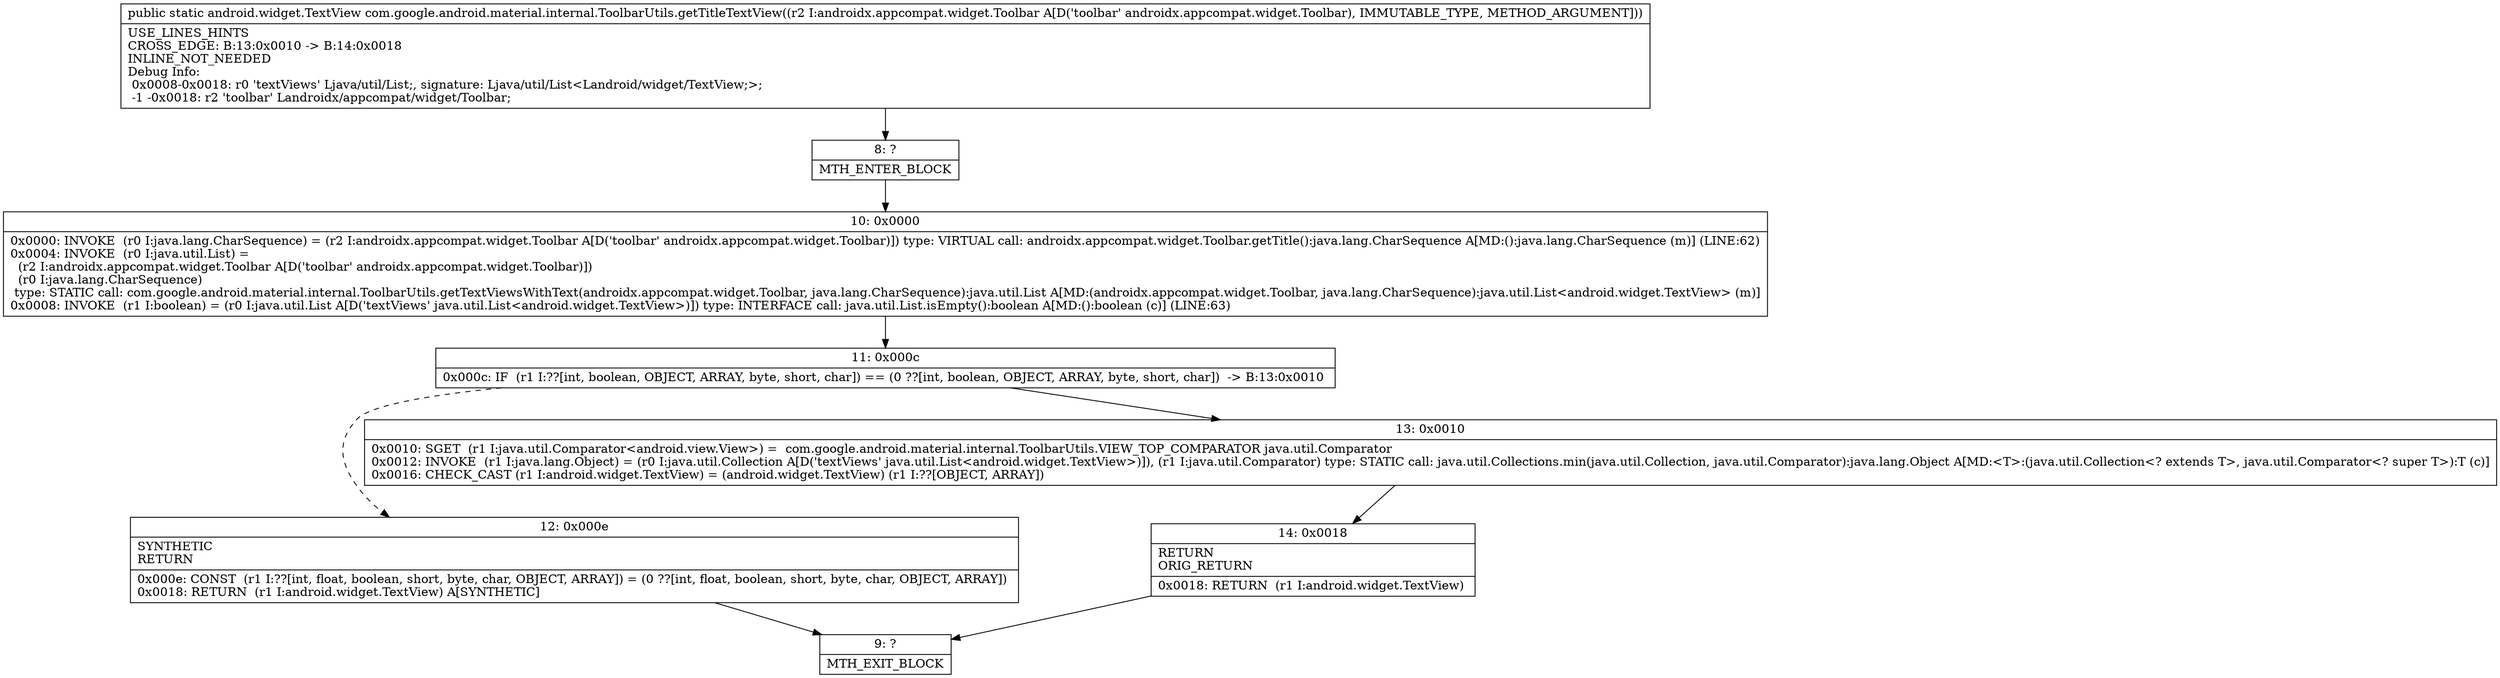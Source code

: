 digraph "CFG forcom.google.android.material.internal.ToolbarUtils.getTitleTextView(Landroidx\/appcompat\/widget\/Toolbar;)Landroid\/widget\/TextView;" {
Node_8 [shape=record,label="{8\:\ ?|MTH_ENTER_BLOCK\l}"];
Node_10 [shape=record,label="{10\:\ 0x0000|0x0000: INVOKE  (r0 I:java.lang.CharSequence) = (r2 I:androidx.appcompat.widget.Toolbar A[D('toolbar' androidx.appcompat.widget.Toolbar)]) type: VIRTUAL call: androidx.appcompat.widget.Toolbar.getTitle():java.lang.CharSequence A[MD:():java.lang.CharSequence (m)] (LINE:62)\l0x0004: INVOKE  (r0 I:java.util.List) = \l  (r2 I:androidx.appcompat.widget.Toolbar A[D('toolbar' androidx.appcompat.widget.Toolbar)])\l  (r0 I:java.lang.CharSequence)\l type: STATIC call: com.google.android.material.internal.ToolbarUtils.getTextViewsWithText(androidx.appcompat.widget.Toolbar, java.lang.CharSequence):java.util.List A[MD:(androidx.appcompat.widget.Toolbar, java.lang.CharSequence):java.util.List\<android.widget.TextView\> (m)]\l0x0008: INVOKE  (r1 I:boolean) = (r0 I:java.util.List A[D('textViews' java.util.List\<android.widget.TextView\>)]) type: INTERFACE call: java.util.List.isEmpty():boolean A[MD:():boolean (c)] (LINE:63)\l}"];
Node_11 [shape=record,label="{11\:\ 0x000c|0x000c: IF  (r1 I:??[int, boolean, OBJECT, ARRAY, byte, short, char]) == (0 ??[int, boolean, OBJECT, ARRAY, byte, short, char])  \-\> B:13:0x0010 \l}"];
Node_12 [shape=record,label="{12\:\ 0x000e|SYNTHETIC\lRETURN\l|0x000e: CONST  (r1 I:??[int, float, boolean, short, byte, char, OBJECT, ARRAY]) = (0 ??[int, float, boolean, short, byte, char, OBJECT, ARRAY]) \l0x0018: RETURN  (r1 I:android.widget.TextView) A[SYNTHETIC]\l}"];
Node_9 [shape=record,label="{9\:\ ?|MTH_EXIT_BLOCK\l}"];
Node_13 [shape=record,label="{13\:\ 0x0010|0x0010: SGET  (r1 I:java.util.Comparator\<android.view.View\>) =  com.google.android.material.internal.ToolbarUtils.VIEW_TOP_COMPARATOR java.util.Comparator \l0x0012: INVOKE  (r1 I:java.lang.Object) = (r0 I:java.util.Collection A[D('textViews' java.util.List\<android.widget.TextView\>)]), (r1 I:java.util.Comparator) type: STATIC call: java.util.Collections.min(java.util.Collection, java.util.Comparator):java.lang.Object A[MD:\<T\>:(java.util.Collection\<? extends T\>, java.util.Comparator\<? super T\>):T (c)]\l0x0016: CHECK_CAST (r1 I:android.widget.TextView) = (android.widget.TextView) (r1 I:??[OBJECT, ARRAY]) \l}"];
Node_14 [shape=record,label="{14\:\ 0x0018|RETURN\lORIG_RETURN\l|0x0018: RETURN  (r1 I:android.widget.TextView) \l}"];
MethodNode[shape=record,label="{public static android.widget.TextView com.google.android.material.internal.ToolbarUtils.getTitleTextView((r2 I:androidx.appcompat.widget.Toolbar A[D('toolbar' androidx.appcompat.widget.Toolbar), IMMUTABLE_TYPE, METHOD_ARGUMENT]))  | USE_LINES_HINTS\lCROSS_EDGE: B:13:0x0010 \-\> B:14:0x0018\lINLINE_NOT_NEEDED\lDebug Info:\l  0x0008\-0x0018: r0 'textViews' Ljava\/util\/List;, signature: Ljava\/util\/List\<Landroid\/widget\/TextView;\>;\l  \-1 \-0x0018: r2 'toolbar' Landroidx\/appcompat\/widget\/Toolbar;\l}"];
MethodNode -> Node_8;Node_8 -> Node_10;
Node_10 -> Node_11;
Node_11 -> Node_12[style=dashed];
Node_11 -> Node_13;
Node_12 -> Node_9;
Node_13 -> Node_14;
Node_14 -> Node_9;
}

